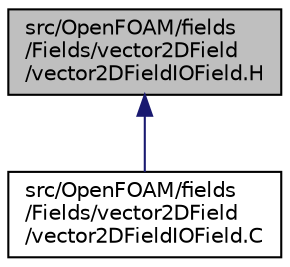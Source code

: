 digraph "src/OpenFOAM/fields/Fields/vector2DField/vector2DFieldIOField.H"
{
  bgcolor="transparent";
  edge [fontname="Helvetica",fontsize="10",labelfontname="Helvetica",labelfontsize="10"];
  node [fontname="Helvetica",fontsize="10",shape=record];
  Node1 [label="src/OpenFOAM/fields\l/Fields/vector2DField\l/vector2DFieldIOField.H",height=0.2,width=0.4,color="black", fillcolor="grey75", style="filled", fontcolor="black"];
  Node1 -> Node2 [dir="back",color="midnightblue",fontsize="10",style="solid",fontname="Helvetica"];
  Node2 [label="src/OpenFOAM/fields\l/Fields/vector2DField\l/vector2DFieldIOField.C",height=0.2,width=0.4,color="black",URL="$a08007.html",tooltip="vector2DField with IO. "];
}
